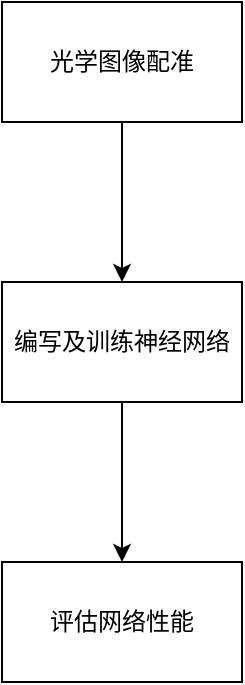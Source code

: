 <mxfile>
    <diagram id="yFkfcF8aqrtWNPGqwHom" name="Page-1">
        <mxGraphModel dx="678" dy="680" grid="1" gridSize="10" guides="1" tooltips="1" connect="1" arrows="1" fold="1" page="1" pageScale="1" pageWidth="827" pageHeight="1169" math="0" shadow="0">
            <root>
                <mxCell id="0"/>
                <mxCell id="1" parent="0"/>
                <mxCell id="4" value="" style="edgeStyle=none;html=1;" edge="1" parent="1" source="2" target="3">
                    <mxGeometry relative="1" as="geometry"/>
                </mxCell>
                <mxCell id="2" value="&lt;font color=&quot;#000000&quot;&gt;光学图像配准&lt;/font&gt;" style="rounded=0;whiteSpace=wrap;html=1;fillColor=#FFFFFF;" vertex="1" parent="1">
                    <mxGeometry x="320" y="80" width="120" height="60" as="geometry"/>
                </mxCell>
                <mxCell id="6" value="" style="edgeStyle=none;html=1;" edge="1" parent="1" source="3" target="5">
                    <mxGeometry relative="1" as="geometry"/>
                </mxCell>
                <mxCell id="3" value="&lt;font color=&quot;#000000&quot;&gt;编写及训练神经网络&lt;/font&gt;" style="rounded=0;whiteSpace=wrap;html=1;fillColor=#FFFFFF;" vertex="1" parent="1">
                    <mxGeometry x="320" y="220" width="120" height="60" as="geometry"/>
                </mxCell>
                <mxCell id="5" value="&lt;font color=&quot;#000000&quot;&gt;评估网络性能&lt;/font&gt;" style="rounded=0;whiteSpace=wrap;html=1;fillColor=#FFFFFF;" vertex="1" parent="1">
                    <mxGeometry x="320" y="360" width="120" height="60" as="geometry"/>
                </mxCell>
            </root>
        </mxGraphModel>
    </diagram>
</mxfile>